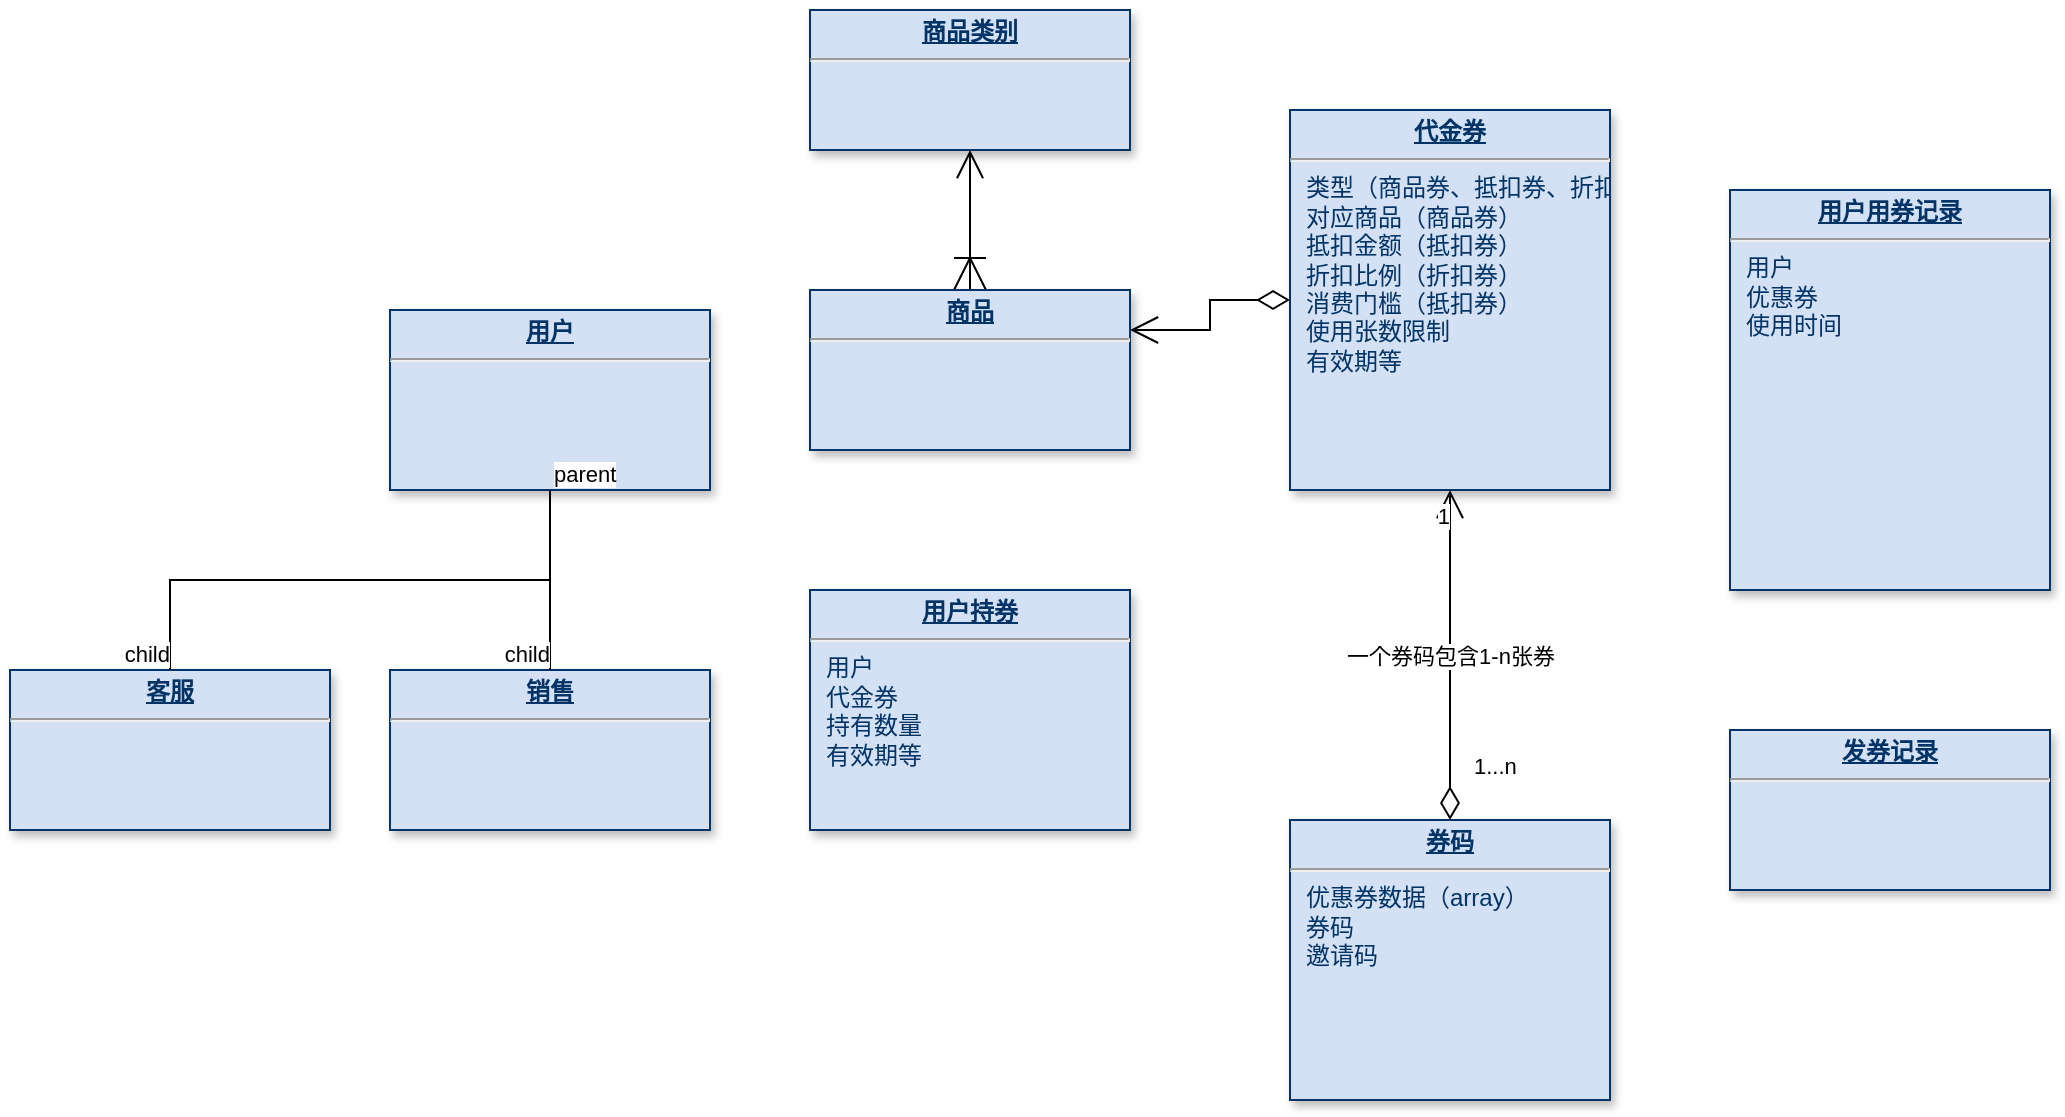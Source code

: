 <mxfile version="21.0.6" type="github" pages="2">
  <diagram name="数据结构" id="efa7a0a1-bf9b-a30e-e6df-94a7791c09e9">
    <mxGraphModel dx="1050" dy="573" grid="1" gridSize="10" guides="1" tooltips="1" connect="1" arrows="1" fold="1" page="1" pageScale="1" pageWidth="826" pageHeight="1169" background="none" math="0" shadow="0">
      <root>
        <mxCell id="0" />
        <mxCell id="1" parent="0" />
        <mxCell id="OMxicl1WZByMbBSOD4pv-123" style="edgeStyle=orthogonalEdgeStyle;rounded=0;orthogonalLoop=1;jettySize=auto;html=1;entryX=0.5;entryY=1;entryDx=0;entryDy=0;endArrow=open;endSize=12;startArrow=ERoneToMany;startSize=14;startFill=0;" parent="1" source="OMxicl1WZByMbBSOD4pv-115" target="OMxicl1WZByMbBSOD4pv-118" edge="1">
          <mxGeometry relative="1" as="geometry" />
        </mxCell>
        <mxCell id="OMxicl1WZByMbBSOD4pv-115" value="&lt;p style=&quot;margin: 0px; margin-top: 4px; text-align: center; text-decoration: underline;&quot;&gt;&lt;strong&gt;商品&lt;/strong&gt;&lt;/p&gt;&lt;hr&gt;&lt;p style=&quot;margin: 0px; margin-left: 8px;&quot;&gt;&lt;br&gt;&lt;/p&gt;" style="verticalAlign=top;align=left;overflow=fill;fontSize=12;fontFamily=Helvetica;html=1;strokeColor=#003366;shadow=1;fillColor=#D4E1F5;fontColor=#003366" parent="1" vertex="1">
          <mxGeometry x="760" y="180" width="160" height="80" as="geometry" />
        </mxCell>
        <mxCell id="OMxicl1WZByMbBSOD4pv-116" value="&lt;p style=&quot;margin: 0px; margin-top: 4px; text-align: center; text-decoration: underline;&quot;&gt;&lt;strong&gt;用户&lt;/strong&gt;&lt;/p&gt;&lt;hr&gt;&lt;p style=&quot;margin: 0px; margin-left: 8px;&quot;&gt;&lt;br&gt;&lt;/p&gt;" style="verticalAlign=top;align=left;overflow=fill;fontSize=12;fontFamily=Helvetica;html=1;strokeColor=#003366;shadow=1;fillColor=#D4E1F5;fontColor=#003366" parent="1" vertex="1">
          <mxGeometry x="550" y="190" width="160" height="90" as="geometry" />
        </mxCell>
        <mxCell id="oHpxgIDbfrp-wwq2861U-1" style="edgeStyle=orthogonalEdgeStyle;rounded=0;orthogonalLoop=1;jettySize=auto;html=1;entryX=1;entryY=0.25;entryDx=0;entryDy=0;endArrow=open;endSize=12;startArrow=diamondThin;startSize=14;startFill=0;" parent="1" source="OMxicl1WZByMbBSOD4pv-117" target="OMxicl1WZByMbBSOD4pv-115" edge="1">
          <mxGeometry relative="1" as="geometry" />
        </mxCell>
        <mxCell id="OMxicl1WZByMbBSOD4pv-117" value="&lt;p style=&quot;margin: 0px; margin-top: 4px; text-align: center; text-decoration: underline;&quot;&gt;&lt;strong&gt;代金券&lt;/strong&gt;&lt;/p&gt;&lt;hr&gt;&lt;p style=&quot;margin: 0px; margin-left: 8px;&quot;&gt;类型（商品券、抵扣券、折扣券）&lt;/p&gt;&lt;p style=&quot;margin: 0px; margin-left: 8px;&quot;&gt;对应商品（商品券）&lt;/p&gt;&lt;p style=&quot;margin: 0px; margin-left: 8px;&quot;&gt;抵扣金额（抵扣券）&lt;/p&gt;&lt;p style=&quot;margin: 0px; margin-left: 8px;&quot;&gt;折扣比例（折扣券）&lt;/p&gt;&lt;p style=&quot;margin: 0px; margin-left: 8px;&quot;&gt;消费门槛（抵扣券）&lt;/p&gt;&lt;p style=&quot;margin: 0px; margin-left: 8px;&quot;&gt;使用张数限制&lt;/p&gt;&lt;p style=&quot;margin: 0px; margin-left: 8px;&quot;&gt;有效期等&lt;/p&gt;" style="verticalAlign=top;align=left;overflow=fill;fontSize=12;fontFamily=Helvetica;html=1;strokeColor=#003366;shadow=1;fillColor=#D4E1F5;fontColor=#003366" parent="1" vertex="1">
          <mxGeometry x="1000" y="90" width="160" height="190" as="geometry" />
        </mxCell>
        <mxCell id="OMxicl1WZByMbBSOD4pv-118" value="&lt;p style=&quot;margin: 0px; margin-top: 4px; text-align: center; text-decoration: underline;&quot;&gt;&lt;strong&gt;商品类别&lt;/strong&gt;&lt;/p&gt;&lt;hr&gt;&lt;p style=&quot;margin: 0px; margin-left: 8px;&quot;&gt;&lt;br&gt;&lt;/p&gt;" style="verticalAlign=top;align=left;overflow=fill;fontSize=12;fontFamily=Helvetica;html=1;strokeColor=#003366;shadow=1;fillColor=#D4E1F5;fontColor=#003366" parent="1" vertex="1">
          <mxGeometry x="760" y="40" width="160" height="70" as="geometry" />
        </mxCell>
        <mxCell id="7gfP_b4B4xuxtV84HxHd-1" value="&lt;p style=&quot;margin: 0px; margin-top: 4px; text-align: center; text-decoration: underline;&quot;&gt;&lt;strong&gt;客服&lt;/strong&gt;&lt;/p&gt;&lt;hr&gt;&lt;p style=&quot;margin: 0px; margin-left: 8px;&quot;&gt;&lt;br&gt;&lt;/p&gt;" style="verticalAlign=top;align=left;overflow=fill;fontSize=12;fontFamily=Helvetica;html=1;strokeColor=#003366;shadow=1;fillColor=#D4E1F5;fontColor=#003366" vertex="1" parent="1">
          <mxGeometry x="360" y="370" width="160" height="80" as="geometry" />
        </mxCell>
        <mxCell id="7gfP_b4B4xuxtV84HxHd-2" value="&lt;p style=&quot;margin: 0px; margin-top: 4px; text-align: center; text-decoration: underline;&quot;&gt;&lt;strong&gt;用户持券&lt;/strong&gt;&lt;/p&gt;&lt;hr&gt;&lt;p style=&quot;margin: 0px; margin-left: 8px;&quot;&gt;用户&lt;/p&gt;&lt;p style=&quot;margin: 0px; margin-left: 8px;&quot;&gt;代金券&lt;/p&gt;&lt;p style=&quot;margin: 0px; margin-left: 8px;&quot;&gt;持有数量&lt;/p&gt;&lt;p style=&quot;margin: 0px; margin-left: 8px;&quot;&gt;有效期等&lt;/p&gt;&lt;p style=&quot;margin: 0px; margin-left: 8px;&quot;&gt;&lt;br&gt;&lt;/p&gt;" style="verticalAlign=top;align=left;overflow=fill;fontSize=12;fontFamily=Helvetica;html=1;strokeColor=#003366;shadow=1;fillColor=#D4E1F5;fontColor=#003366" vertex="1" parent="1">
          <mxGeometry x="760" y="330" width="160" height="120" as="geometry" />
        </mxCell>
        <mxCell id="7gfP_b4B4xuxtV84HxHd-3" value="&lt;p style=&quot;margin: 0px; margin-top: 4px; text-align: center; text-decoration: underline;&quot;&gt;&lt;b&gt;券码&lt;/b&gt;&lt;/p&gt;&lt;hr&gt;&lt;p style=&quot;margin: 0px; margin-left: 8px;&quot;&gt;优惠券数据（array）&lt;/p&gt;&lt;p style=&quot;margin: 0px; margin-left: 8px;&quot;&gt;券码&lt;/p&gt;&lt;p style=&quot;margin: 0px; margin-left: 8px;&quot;&gt;邀请码&lt;/p&gt;" style="verticalAlign=top;align=left;overflow=fill;fontSize=12;fontFamily=Helvetica;html=1;strokeColor=#003366;shadow=1;fillColor=#D4E1F5;fontColor=#003366" vertex="1" parent="1">
          <mxGeometry x="1000" y="445" width="160" height="140" as="geometry" />
        </mxCell>
        <mxCell id="7gfP_b4B4xuxtV84HxHd-4" value="&lt;p style=&quot;margin: 0px; margin-top: 4px; text-align: center; text-decoration: underline;&quot;&gt;&lt;strong&gt;用户用券记录&lt;/strong&gt;&lt;/p&gt;&lt;hr&gt;&lt;p style=&quot;margin: 0px; margin-left: 8px;&quot;&gt;用户&lt;/p&gt;&lt;p style=&quot;margin: 0px; margin-left: 8px;&quot;&gt;优惠券&lt;/p&gt;&lt;p style=&quot;margin: 0px; margin-left: 8px;&quot;&gt;使用时间&lt;/p&gt;&lt;p style=&quot;margin: 0px; margin-left: 8px;&quot;&gt;&lt;br&gt;&lt;/p&gt;" style="verticalAlign=top;align=left;overflow=fill;fontSize=12;fontFamily=Helvetica;html=1;strokeColor=#003366;shadow=1;fillColor=#D4E1F5;fontColor=#003366" vertex="1" parent="1">
          <mxGeometry x="1220" y="130" width="160" height="200" as="geometry" />
        </mxCell>
        <mxCell id="7gfP_b4B4xuxtV84HxHd-5" value="&lt;p style=&quot;margin: 0px; margin-top: 4px; text-align: center; text-decoration: underline;&quot;&gt;&lt;b&gt;销售&lt;/b&gt;&lt;/p&gt;&lt;hr&gt;&lt;p style=&quot;margin: 0px; margin-left: 8px;&quot;&gt;&lt;br&gt;&lt;/p&gt;" style="verticalAlign=top;align=left;overflow=fill;fontSize=12;fontFamily=Helvetica;html=1;strokeColor=#003366;shadow=1;fillColor=#D4E1F5;fontColor=#003366" vertex="1" parent="1">
          <mxGeometry x="550" y="370" width="160" height="80" as="geometry" />
        </mxCell>
        <mxCell id="7gfP_b4B4xuxtV84HxHd-6" value="&lt;p style=&quot;margin: 0px; margin-top: 4px; text-align: center; text-decoration: underline;&quot;&gt;&lt;strong&gt;发券记录&lt;/strong&gt;&lt;/p&gt;&lt;hr&gt;&lt;p style=&quot;margin: 0px; margin-left: 8px;&quot;&gt;&lt;br&gt;&lt;/p&gt;" style="verticalAlign=top;align=left;overflow=fill;fontSize=12;fontFamily=Helvetica;html=1;strokeColor=#003366;shadow=1;fillColor=#D4E1F5;fontColor=#003366" vertex="1" parent="1">
          <mxGeometry x="1220" y="400" width="160" height="80" as="geometry" />
        </mxCell>
        <mxCell id="3kpdgHyE9VQZs1gwe4Lk-1" value="一个券码包含1-n张券" style="endArrow=open;html=1;endSize=12;startArrow=diamondThin;startSize=14;startFill=0;edgeStyle=orthogonalEdgeStyle;rounded=0;exitX=0.5;exitY=0;exitDx=0;exitDy=0;entryX=0.5;entryY=1;entryDx=0;entryDy=0;" edge="1" parent="1" source="7gfP_b4B4xuxtV84HxHd-3" target="OMxicl1WZByMbBSOD4pv-117">
          <mxGeometry relative="1" as="geometry">
            <mxPoint x="1030" y="380" as="sourcePoint" />
            <mxPoint x="1190" y="380" as="targetPoint" />
          </mxGeometry>
        </mxCell>
        <mxCell id="3kpdgHyE9VQZs1gwe4Lk-2" value="1...n" style="edgeLabel;resizable=0;html=1;align=left;verticalAlign=top;" connectable="0" vertex="1" parent="3kpdgHyE9VQZs1gwe4Lk-1">
          <mxGeometry x="-1" relative="1" as="geometry">
            <mxPoint x="10" y="-40" as="offset" />
          </mxGeometry>
        </mxCell>
        <mxCell id="3kpdgHyE9VQZs1gwe4Lk-3" value="1" style="edgeLabel;resizable=0;html=1;align=right;verticalAlign=top;" connectable="0" vertex="1" parent="3kpdgHyE9VQZs1gwe4Lk-1">
          <mxGeometry x="1" relative="1" as="geometry" />
        </mxCell>
        <mxCell id="3kpdgHyE9VQZs1gwe4Lk-4" value="" style="endArrow=none;html=1;edgeStyle=orthogonalEdgeStyle;rounded=0;exitX=0.5;exitY=1;exitDx=0;exitDy=0;entryX=0.5;entryY=0;entryDx=0;entryDy=0;" edge="1" parent="1" source="OMxicl1WZByMbBSOD4pv-116" target="7gfP_b4B4xuxtV84HxHd-1">
          <mxGeometry relative="1" as="geometry">
            <mxPoint x="450" y="300" as="sourcePoint" />
            <mxPoint x="610" y="300" as="targetPoint" />
          </mxGeometry>
        </mxCell>
        <mxCell id="3kpdgHyE9VQZs1gwe4Lk-5" value="parent" style="edgeLabel;resizable=0;html=1;align=left;verticalAlign=bottom;" connectable="0" vertex="1" parent="3kpdgHyE9VQZs1gwe4Lk-4">
          <mxGeometry x="-1" relative="1" as="geometry" />
        </mxCell>
        <mxCell id="3kpdgHyE9VQZs1gwe4Lk-6" value="child" style="edgeLabel;resizable=0;html=1;align=right;verticalAlign=bottom;" connectable="0" vertex="1" parent="3kpdgHyE9VQZs1gwe4Lk-4">
          <mxGeometry x="1" relative="1" as="geometry" />
        </mxCell>
        <mxCell id="3kpdgHyE9VQZs1gwe4Lk-7" value="" style="endArrow=none;html=1;edgeStyle=orthogonalEdgeStyle;rounded=0;entryX=0.5;entryY=0;entryDx=0;entryDy=0;exitX=0.5;exitY=1;exitDx=0;exitDy=0;" edge="1" parent="1" source="OMxicl1WZByMbBSOD4pv-116" target="7gfP_b4B4xuxtV84HxHd-5">
          <mxGeometry relative="1" as="geometry">
            <mxPoint x="700" y="300" as="sourcePoint" />
            <mxPoint x="570" y="250" as="targetPoint" />
          </mxGeometry>
        </mxCell>
        <mxCell id="3kpdgHyE9VQZs1gwe4Lk-8" value="parent" style="edgeLabel;resizable=0;html=1;align=left;verticalAlign=bottom;" connectable="0" vertex="1" parent="3kpdgHyE9VQZs1gwe4Lk-7">
          <mxGeometry x="-1" relative="1" as="geometry" />
        </mxCell>
        <mxCell id="3kpdgHyE9VQZs1gwe4Lk-9" value="child" style="edgeLabel;resizable=0;html=1;align=right;verticalAlign=bottom;" connectable="0" vertex="1" parent="3kpdgHyE9VQZs1gwe4Lk-7">
          <mxGeometry x="1" relative="1" as="geometry" />
        </mxCell>
      </root>
    </mxGraphModel>
  </diagram>
  <diagram id="G0BzKdslWLqeBo327mMr" name="交互">
    <mxGraphModel dx="1050" dy="573" grid="1" gridSize="10" guides="1" tooltips="1" connect="1" arrows="1" fold="1" page="1" pageScale="1" pageWidth="827" pageHeight="1169" math="0" shadow="0">
      <root>
        <mxCell id="0" />
        <mxCell id="1" parent="0" />
        <mxCell id="sGhWZYsw6g8Qh7zykNPc-4" value="平台" style="text;align=center;fontStyle=1;verticalAlign=middle;spacingLeft=3;spacingRight=3;strokeColor=none;rotatable=0;points=[[0,0.5],[1,0.5]];portConstraint=eastwest;html=1;" vertex="1" parent="1">
          <mxGeometry x="30" y="74" width="80" height="26" as="geometry" />
        </mxCell>
        <mxCell id="sGhWZYsw6g8Qh7zykNPc-5" value="" style="shape=umlLifeline;perimeter=lifelinePerimeter;whiteSpace=wrap;html=1;container=1;dropTarget=0;collapsible=0;recursiveResize=0;outlineConnect=0;portConstraint=eastwest;newEdgeStyle={&quot;edgeStyle&quot;:&quot;elbowEdgeStyle&quot;,&quot;elbow&quot;:&quot;vertical&quot;,&quot;curved&quot;:0,&quot;rounded&quot;:0};participant=umlBoundary;" vertex="1" parent="1">
          <mxGeometry x="45" y="100" width="50" height="450" as="geometry" />
        </mxCell>
        <mxCell id="sGhWZYsw6g8Qh7zykNPc-12" value="" style="html=1;points=[];perimeter=orthogonalPerimeter;outlineConnect=0;targetShapes=umlLifeline;portConstraint=eastwest;newEdgeStyle={&quot;edgeStyle&quot;:&quot;elbowEdgeStyle&quot;,&quot;elbow&quot;:&quot;vertical&quot;,&quot;curved&quot;:0,&quot;rounded&quot;:0};" vertex="1" parent="sGhWZYsw6g8Qh7zykNPc-5">
          <mxGeometry x="20" y="60" width="10" height="60" as="geometry" />
        </mxCell>
        <mxCell id="sGhWZYsw6g8Qh7zykNPc-19" value="" style="html=1;points=[];perimeter=orthogonalPerimeter;outlineConnect=0;targetShapes=umlLifeline;portConstraint=eastwest;newEdgeStyle={&quot;edgeStyle&quot;:&quot;elbowEdgeStyle&quot;,&quot;elbow&quot;:&quot;vertical&quot;,&quot;curved&quot;:0,&quot;rounded&quot;:0};" vertex="1" parent="sGhWZYsw6g8Qh7zykNPc-5">
          <mxGeometry x="20" y="210" width="10" height="140" as="geometry" />
        </mxCell>
        <mxCell id="sGhWZYsw6g8Qh7zykNPc-30" value="" style="html=1;points=[];perimeter=orthogonalPerimeter;outlineConnect=0;targetShapes=umlLifeline;portConstraint=eastwest;newEdgeStyle={&quot;edgeStyle&quot;:&quot;elbowEdgeStyle&quot;,&quot;elbow&quot;:&quot;vertical&quot;,&quot;curved&quot;:0,&quot;rounded&quot;:0};" vertex="1" parent="sGhWZYsw6g8Qh7zykNPc-5">
          <mxGeometry x="20" y="370" width="10" height="80" as="geometry" />
        </mxCell>
        <mxCell id="sGhWZYsw6g8Qh7zykNPc-6" value="" style="shape=umlLifeline;perimeter=lifelinePerimeter;whiteSpace=wrap;html=1;container=1;dropTarget=0;collapsible=0;recursiveResize=0;outlineConnect=0;portConstraint=eastwest;newEdgeStyle={&quot;edgeStyle&quot;:&quot;elbowEdgeStyle&quot;,&quot;elbow&quot;:&quot;vertical&quot;,&quot;curved&quot;:0,&quot;rounded&quot;:0};participant=umlActor;" vertex="1" parent="1">
          <mxGeometry x="210" y="100" width="20" height="440" as="geometry" />
        </mxCell>
        <mxCell id="sGhWZYsw6g8Qh7zykNPc-8" value="" style="html=1;points=[];perimeter=orthogonalPerimeter;outlineConnect=0;targetShapes=umlLifeline;portConstraint=eastwest;newEdgeStyle={&quot;edgeStyle&quot;:&quot;elbowEdgeStyle&quot;,&quot;elbow&quot;:&quot;vertical&quot;,&quot;curved&quot;:0,&quot;rounded&quot;:0};" vertex="1" parent="sGhWZYsw6g8Qh7zykNPc-6">
          <mxGeometry x="5" y="70" width="10" height="70" as="geometry" />
        </mxCell>
        <mxCell id="sGhWZYsw6g8Qh7zykNPc-26" value="" style="html=1;points=[];perimeter=orthogonalPerimeter;outlineConnect=0;targetShapes=umlLifeline;portConstraint=eastwest;newEdgeStyle={&quot;edgeStyle&quot;:&quot;elbowEdgeStyle&quot;,&quot;elbow&quot;:&quot;vertical&quot;,&quot;curved&quot;:0,&quot;rounded&quot;:0};" vertex="1" parent="sGhWZYsw6g8Qh7zykNPc-6">
          <mxGeometry x="5" y="310" width="10" height="40" as="geometry" />
        </mxCell>
        <mxCell id="sGhWZYsw6g8Qh7zykNPc-7" value="渠道" style="text;align=center;fontStyle=1;verticalAlign=middle;spacingLeft=3;spacingRight=3;strokeColor=none;rotatable=0;points=[[0,0.5],[1,0.5]];portConstraint=eastwest;html=1;" vertex="1" parent="1">
          <mxGeometry x="180" y="74" width="80" height="26" as="geometry" />
        </mxCell>
        <mxCell id="sGhWZYsw6g8Qh7zykNPc-9" value="生成券码" style="html=1;verticalAlign=bottom;startArrow=oval;endArrow=block;startSize=8;edgeStyle=elbowEdgeStyle;elbow=vertical;curved=0;rounded=0;" edge="1" target="sGhWZYsw6g8Qh7zykNPc-8" parent="1" source="sGhWZYsw6g8Qh7zykNPc-12">
          <mxGeometry relative="1" as="geometry">
            <mxPoint x="100" y="210" as="sourcePoint" />
            <Array as="points">
              <mxPoint x="130" y="190" />
              <mxPoint x="100" y="220" />
              <mxPoint x="110" y="180" />
            </Array>
          </mxGeometry>
        </mxCell>
        <mxCell id="sGhWZYsw6g8Qh7zykNPc-10" value="" style="shape=umlLifeline;perimeter=lifelinePerimeter;whiteSpace=wrap;html=1;container=1;dropTarget=0;collapsible=0;recursiveResize=0;outlineConnect=0;portConstraint=eastwest;newEdgeStyle={&quot;edgeStyle&quot;:&quot;elbowEdgeStyle&quot;,&quot;elbow&quot;:&quot;vertical&quot;,&quot;curved&quot;:0,&quot;rounded&quot;:0};participant=umlActor;" vertex="1" parent="1">
          <mxGeometry x="370" y="100" width="20" height="430" as="geometry" />
        </mxCell>
        <mxCell id="sGhWZYsw6g8Qh7zykNPc-14" value="" style="html=1;points=[];perimeter=orthogonalPerimeter;outlineConnect=0;targetShapes=umlLifeline;portConstraint=eastwest;newEdgeStyle={&quot;edgeStyle&quot;:&quot;elbowEdgeStyle&quot;,&quot;elbow&quot;:&quot;vertical&quot;,&quot;curved&quot;:0,&quot;rounded&quot;:0};" vertex="1" parent="sGhWZYsw6g8Qh7zykNPc-10">
          <mxGeometry x="5" y="100" width="10" height="60" as="geometry" />
        </mxCell>
        <mxCell id="sGhWZYsw6g8Qh7zykNPc-16" value="" style="html=1;points=[];perimeter=orthogonalPerimeter;outlineConnect=0;targetShapes=umlLifeline;portConstraint=eastwest;newEdgeStyle={&quot;edgeStyle&quot;:&quot;elbowEdgeStyle&quot;,&quot;elbow&quot;:&quot;vertical&quot;,&quot;curved&quot;:0,&quot;rounded&quot;:0};" vertex="1" parent="sGhWZYsw6g8Qh7zykNPc-10">
          <mxGeometry x="5" y="180" width="10" height="70" as="geometry" />
        </mxCell>
        <mxCell id="sGhWZYsw6g8Qh7zykNPc-17" value="激活" style="html=1;align=left;spacingLeft=2;endArrow=block;rounded=0;edgeStyle=orthogonalEdgeStyle;curved=0;rounded=0;" edge="1" target="sGhWZYsw6g8Qh7zykNPc-16" parent="sGhWZYsw6g8Qh7zykNPc-10" source="sGhWZYsw6g8Qh7zykNPc-14">
          <mxGeometry relative="1" as="geometry">
            <mxPoint x="60" y="160" as="sourcePoint" />
            <Array as="points">
              <mxPoint x="40" y="130" />
              <mxPoint x="40" y="220" />
            </Array>
          </mxGeometry>
        </mxCell>
        <mxCell id="sGhWZYsw6g8Qh7zykNPc-24" value="" style="html=1;points=[];perimeter=orthogonalPerimeter;outlineConnect=0;targetShapes=umlLifeline;portConstraint=eastwest;newEdgeStyle={&quot;edgeStyle&quot;:&quot;elbowEdgeStyle&quot;,&quot;elbow&quot;:&quot;vertical&quot;,&quot;curved&quot;:0,&quot;rounded&quot;:0};" vertex="1" parent="sGhWZYsw6g8Qh7zykNPc-10">
          <mxGeometry x="5" y="270" width="10" height="130" as="geometry" />
        </mxCell>
        <mxCell id="sGhWZYsw6g8Qh7zykNPc-11" value="客户" style="text;align=center;fontStyle=1;verticalAlign=middle;spacingLeft=3;spacingRight=3;strokeColor=none;rotatable=0;points=[[0,0.5],[1,0.5]];portConstraint=eastwest;html=1;" vertex="1" parent="1">
          <mxGeometry x="340" y="74" width="80" height="26" as="geometry" />
        </mxCell>
        <mxCell id="sGhWZYsw6g8Qh7zykNPc-15" value="发券" style="html=1;verticalAlign=bottom;startArrow=oval;endArrow=block;startSize=8;edgeStyle=elbowEdgeStyle;elbow=vertical;curved=0;rounded=0;" edge="1" target="sGhWZYsw6g8Qh7zykNPc-14" parent="1" source="sGhWZYsw6g8Qh7zykNPc-8">
          <mxGeometry relative="1" as="geometry">
            <mxPoint x="300" y="180" as="sourcePoint" />
            <Array as="points">
              <mxPoint x="280" y="210" />
              <mxPoint x="310" y="170" />
            </Array>
          </mxGeometry>
        </mxCell>
        <mxCell id="sGhWZYsw6g8Qh7zykNPc-21" value="生成持券数据" style="html=1;verticalAlign=bottom;startArrow=oval;startFill=1;endArrow=block;startSize=8;edgeStyle=elbowEdgeStyle;elbow=vertical;curved=0;rounded=0;" edge="1" parent="1" source="sGhWZYsw6g8Qh7zykNPc-16" target="sGhWZYsw6g8Qh7zykNPc-19">
          <mxGeometry width="60" relative="1" as="geometry">
            <mxPoint x="380" y="310" as="sourcePoint" />
            <mxPoint x="440" y="310" as="targetPoint" />
          </mxGeometry>
        </mxCell>
        <mxCell id="sGhWZYsw6g8Qh7zykNPc-22" value="" style="shape=umlLifeline;perimeter=lifelinePerimeter;whiteSpace=wrap;html=1;container=1;dropTarget=0;collapsible=0;recursiveResize=0;outlineConnect=0;portConstraint=eastwest;newEdgeStyle={&quot;edgeStyle&quot;:&quot;elbowEdgeStyle&quot;,&quot;elbow&quot;:&quot;vertical&quot;,&quot;curved&quot;:0,&quot;rounded&quot;:0};participant=umlActor;" vertex="1" parent="1">
          <mxGeometry x="550" y="100" width="20" height="420" as="geometry" />
        </mxCell>
        <mxCell id="sGhWZYsw6g8Qh7zykNPc-28" value="" style="html=1;points=[];perimeter=orthogonalPerimeter;outlineConnect=0;targetShapes=umlLifeline;portConstraint=eastwest;newEdgeStyle={&quot;edgeStyle&quot;:&quot;elbowEdgeStyle&quot;,&quot;elbow&quot;:&quot;vertical&quot;,&quot;curved&quot;:0,&quot;rounded&quot;:0};" vertex="1" parent="sGhWZYsw6g8Qh7zykNPc-22">
          <mxGeometry x="5" y="230" width="10" height="80" as="geometry" />
        </mxCell>
        <mxCell id="sGhWZYsw6g8Qh7zykNPc-23" value="客服" style="text;align=center;fontStyle=1;verticalAlign=middle;spacingLeft=3;spacingRight=3;strokeColor=none;rotatable=0;points=[[0,0.5],[1,0.5]];portConstraint=eastwest;html=1;" vertex="1" parent="1">
          <mxGeometry x="520" y="74" width="80" height="26" as="geometry" />
        </mxCell>
        <mxCell id="sGhWZYsw6g8Qh7zykNPc-25" value="添加客户持券" style="html=1;verticalAlign=bottom;startArrow=oval;endArrow=block;startSize=8;edgeStyle=elbowEdgeStyle;elbow=vertical;curved=0;rounded=0;" edge="1" target="sGhWZYsw6g8Qh7zykNPc-24" parent="1" source="sGhWZYsw6g8Qh7zykNPc-19">
          <mxGeometry relative="1" as="geometry">
            <mxPoint x="185" y="370" as="sourcePoint" />
            <Array as="points">
              <mxPoint x="200" y="380" />
              <mxPoint x="180" y="370" />
            </Array>
          </mxGeometry>
        </mxCell>
        <mxCell id="sGhWZYsw6g8Qh7zykNPc-27" value="绑定营销渠道" style="html=1;verticalAlign=bottom;startArrow=oval;endArrow=block;startSize=8;edgeStyle=elbowEdgeStyle;elbow=vertical;curved=0;rounded=0;" edge="1" target="sGhWZYsw6g8Qh7zykNPc-26" parent="1" source="sGhWZYsw6g8Qh7zykNPc-19">
          <mxGeometry relative="1" as="geometry">
            <mxPoint x="95" y="410" as="sourcePoint" />
          </mxGeometry>
        </mxCell>
        <mxCell id="sGhWZYsw6g8Qh7zykNPc-29" value="绑定客服" style="html=1;verticalAlign=bottom;startArrow=oval;endArrow=block;startSize=8;edgeStyle=elbowEdgeStyle;elbow=vertical;curved=0;rounded=0;" edge="1" target="sGhWZYsw6g8Qh7zykNPc-28" parent="1" source="sGhWZYsw6g8Qh7zykNPc-16">
          <mxGeometry relative="1" as="geometry">
            <mxPoint x="285" y="200" as="sourcePoint" />
          </mxGeometry>
        </mxCell>
        <mxCell id="sGhWZYsw6g8Qh7zykNPc-31" value="订货" style="html=1;verticalAlign=bottom;startArrow=oval;startFill=1;endArrow=block;startSize=8;edgeStyle=elbowEdgeStyle;elbow=vertical;curved=0;rounded=0;" edge="1" parent="1" source="sGhWZYsw6g8Qh7zykNPc-24" target="sGhWZYsw6g8Qh7zykNPc-30">
          <mxGeometry width="60" relative="1" as="geometry">
            <mxPoint x="210" y="520" as="sourcePoint" />
            <mxPoint x="270" y="520" as="targetPoint" />
          </mxGeometry>
        </mxCell>
      </root>
    </mxGraphModel>
  </diagram>
</mxfile>
